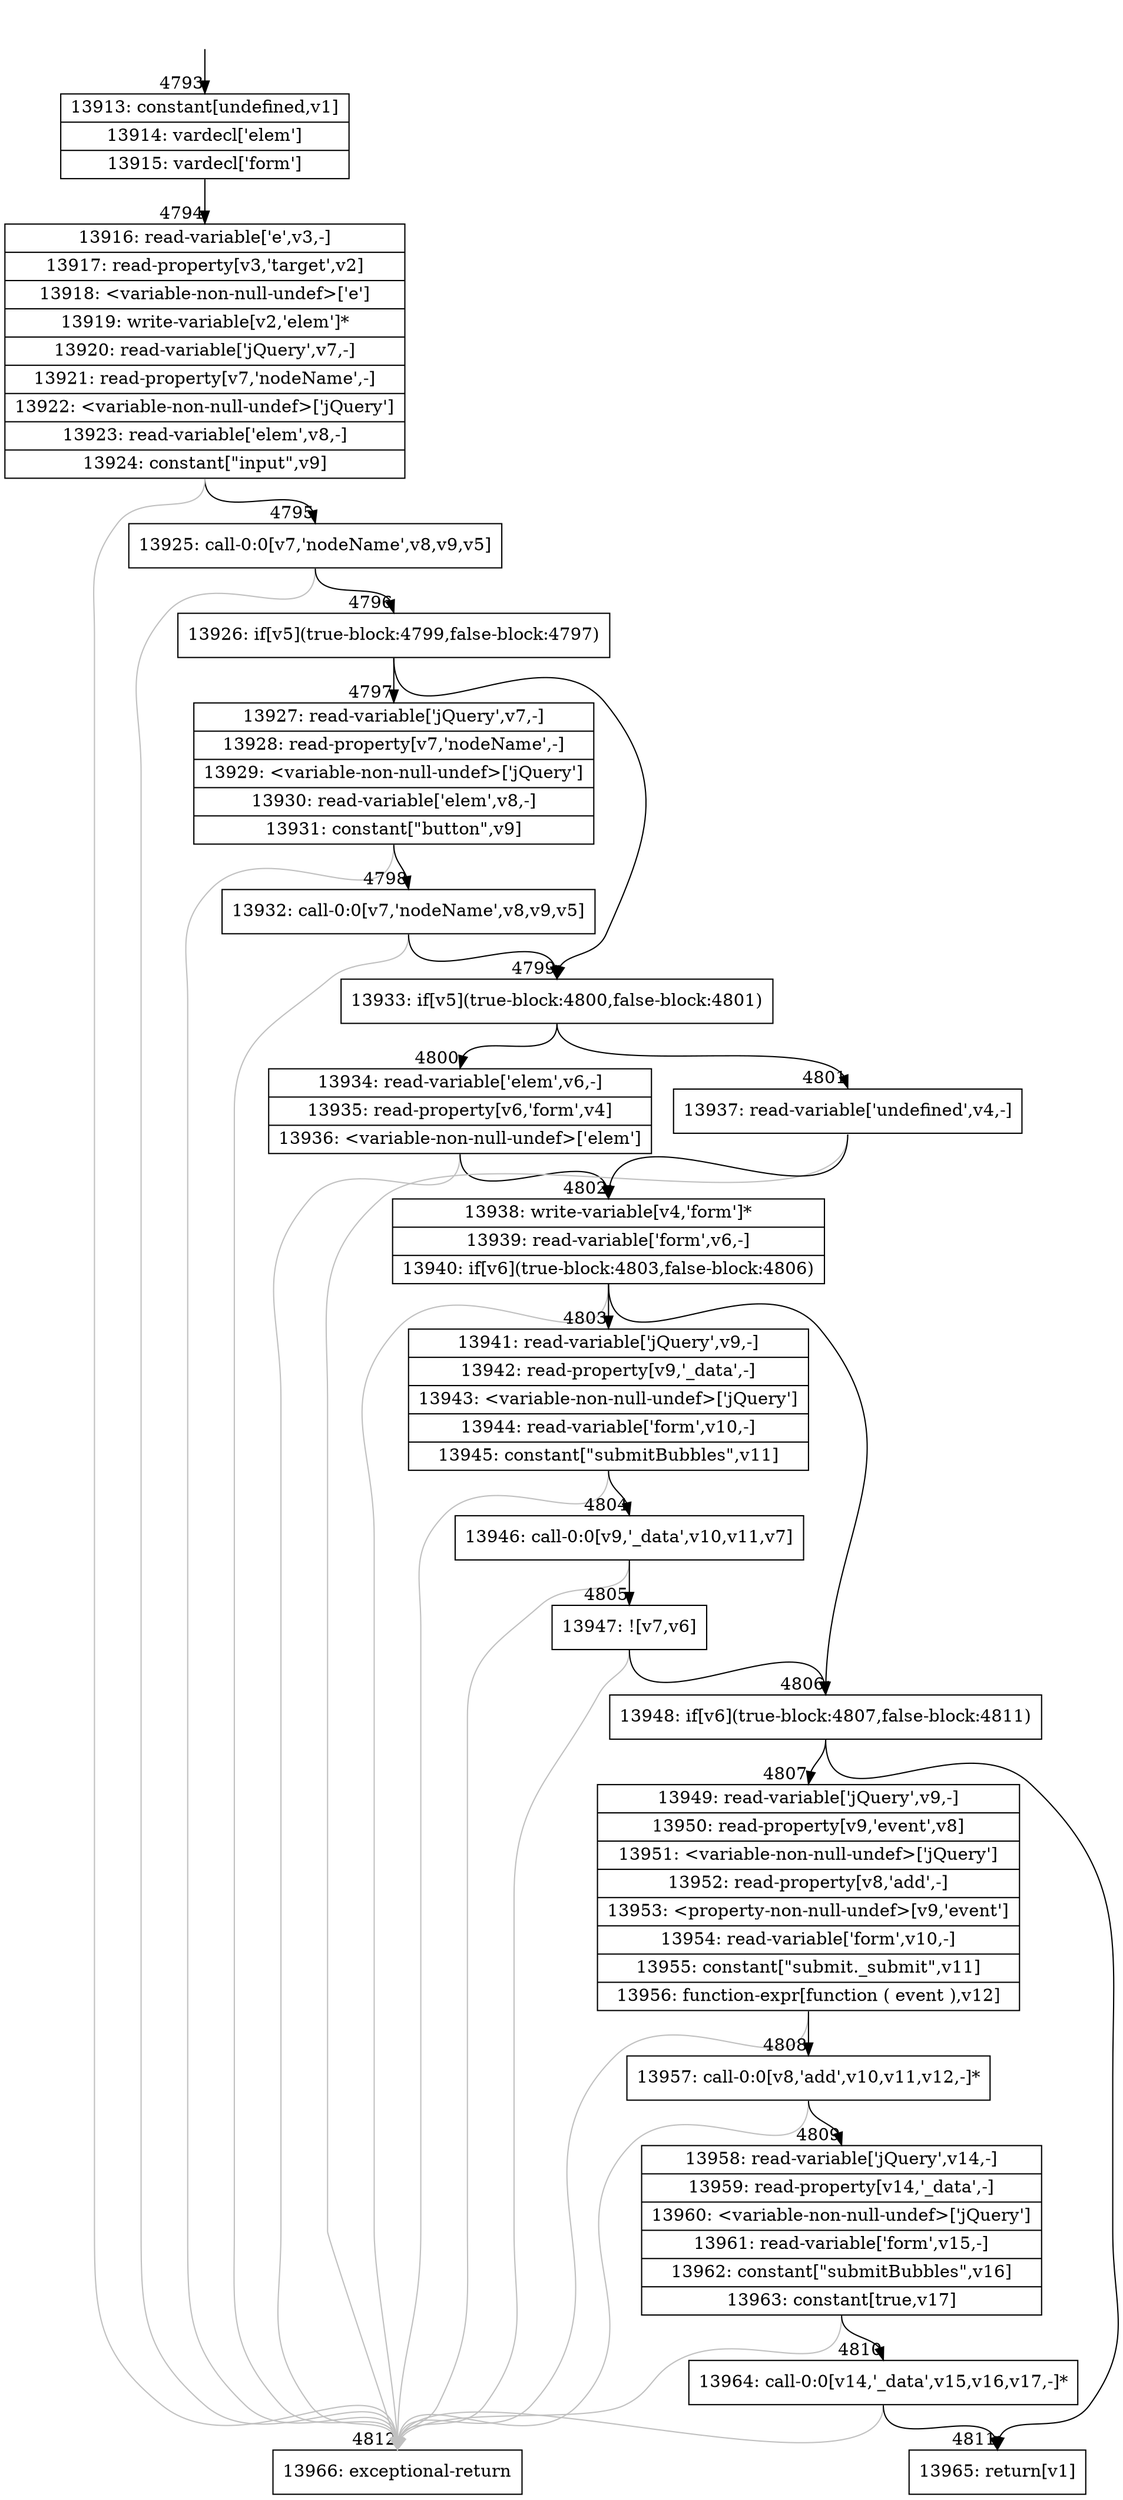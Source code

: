 digraph {
rankdir="TD"
BB_entry300[shape=none,label=""];
BB_entry300 -> BB4793 [tailport=s, headport=n, headlabel="    4793"]
BB4793 [shape=record label="{13913: constant[undefined,v1]|13914: vardecl['elem']|13915: vardecl['form']}" ] 
BB4793 -> BB4794 [tailport=s, headport=n, headlabel="      4794"]
BB4794 [shape=record label="{13916: read-variable['e',v3,-]|13917: read-property[v3,'target',v2]|13918: \<variable-non-null-undef\>['e']|13919: write-variable[v2,'elem']*|13920: read-variable['jQuery',v7,-]|13921: read-property[v7,'nodeName',-]|13922: \<variable-non-null-undef\>['jQuery']|13923: read-variable['elem',v8,-]|13924: constant[\"input\",v9]}" ] 
BB4794 -> BB4795 [tailport=s, headport=n, headlabel="      4795"]
BB4794 -> BB4812 [tailport=s, headport=n, color=gray, headlabel="      4812"]
BB4795 [shape=record label="{13925: call-0:0[v7,'nodeName',v8,v9,v5]}" ] 
BB4795 -> BB4796 [tailport=s, headport=n, headlabel="      4796"]
BB4795 -> BB4812 [tailport=s, headport=n, color=gray]
BB4796 [shape=record label="{13926: if[v5](true-block:4799,false-block:4797)}" ] 
BB4796 -> BB4799 [tailport=s, headport=n, headlabel="      4799"]
BB4796 -> BB4797 [tailport=s, headport=n, headlabel="      4797"]
BB4797 [shape=record label="{13927: read-variable['jQuery',v7,-]|13928: read-property[v7,'nodeName',-]|13929: \<variable-non-null-undef\>['jQuery']|13930: read-variable['elem',v8,-]|13931: constant[\"button\",v9]}" ] 
BB4797 -> BB4798 [tailport=s, headport=n, headlabel="      4798"]
BB4797 -> BB4812 [tailport=s, headport=n, color=gray]
BB4798 [shape=record label="{13932: call-0:0[v7,'nodeName',v8,v9,v5]}" ] 
BB4798 -> BB4799 [tailport=s, headport=n]
BB4798 -> BB4812 [tailport=s, headport=n, color=gray]
BB4799 [shape=record label="{13933: if[v5](true-block:4800,false-block:4801)}" ] 
BB4799 -> BB4800 [tailport=s, headport=n, headlabel="      4800"]
BB4799 -> BB4801 [tailport=s, headport=n, headlabel="      4801"]
BB4800 [shape=record label="{13934: read-variable['elem',v6,-]|13935: read-property[v6,'form',v4]|13936: \<variable-non-null-undef\>['elem']}" ] 
BB4800 -> BB4802 [tailport=s, headport=n, headlabel="      4802"]
BB4800 -> BB4812 [tailport=s, headport=n, color=gray]
BB4801 [shape=record label="{13937: read-variable['undefined',v4,-]}" ] 
BB4801 -> BB4802 [tailport=s, headport=n]
BB4801 -> BB4812 [tailport=s, headport=n, color=gray]
BB4802 [shape=record label="{13938: write-variable[v4,'form']*|13939: read-variable['form',v6,-]|13940: if[v6](true-block:4803,false-block:4806)}" ] 
BB4802 -> BB4806 [tailport=s, headport=n, headlabel="      4806"]
BB4802 -> BB4803 [tailport=s, headport=n, headlabel="      4803"]
BB4802 -> BB4812 [tailport=s, headport=n, color=gray]
BB4803 [shape=record label="{13941: read-variable['jQuery',v9,-]|13942: read-property[v9,'_data',-]|13943: \<variable-non-null-undef\>['jQuery']|13944: read-variable['form',v10,-]|13945: constant[\"submitBubbles\",v11]}" ] 
BB4803 -> BB4804 [tailport=s, headport=n, headlabel="      4804"]
BB4803 -> BB4812 [tailport=s, headport=n, color=gray]
BB4804 [shape=record label="{13946: call-0:0[v9,'_data',v10,v11,v7]}" ] 
BB4804 -> BB4805 [tailport=s, headport=n, headlabel="      4805"]
BB4804 -> BB4812 [tailport=s, headport=n, color=gray]
BB4805 [shape=record label="{13947: ![v7,v6]}" ] 
BB4805 -> BB4806 [tailport=s, headport=n]
BB4805 -> BB4812 [tailport=s, headport=n, color=gray]
BB4806 [shape=record label="{13948: if[v6](true-block:4807,false-block:4811)}" ] 
BB4806 -> BB4807 [tailport=s, headport=n, headlabel="      4807"]
BB4806 -> BB4811 [tailport=s, headport=n, headlabel="      4811"]
BB4807 [shape=record label="{13949: read-variable['jQuery',v9,-]|13950: read-property[v9,'event',v8]|13951: \<variable-non-null-undef\>['jQuery']|13952: read-property[v8,'add',-]|13953: \<property-non-null-undef\>[v9,'event']|13954: read-variable['form',v10,-]|13955: constant[\"submit._submit\",v11]|13956: function-expr[function ( event ),v12]}" ] 
BB4807 -> BB4808 [tailport=s, headport=n, headlabel="      4808"]
BB4807 -> BB4812 [tailport=s, headport=n, color=gray]
BB4808 [shape=record label="{13957: call-0:0[v8,'add',v10,v11,v12,-]*}" ] 
BB4808 -> BB4809 [tailport=s, headport=n, headlabel="      4809"]
BB4808 -> BB4812 [tailport=s, headport=n, color=gray]
BB4809 [shape=record label="{13958: read-variable['jQuery',v14,-]|13959: read-property[v14,'_data',-]|13960: \<variable-non-null-undef\>['jQuery']|13961: read-variable['form',v15,-]|13962: constant[\"submitBubbles\",v16]|13963: constant[true,v17]}" ] 
BB4809 -> BB4810 [tailport=s, headport=n, headlabel="      4810"]
BB4809 -> BB4812 [tailport=s, headport=n, color=gray]
BB4810 [shape=record label="{13964: call-0:0[v14,'_data',v15,v16,v17,-]*}" ] 
BB4810 -> BB4811 [tailport=s, headport=n]
BB4810 -> BB4812 [tailport=s, headport=n, color=gray]
BB4811 [shape=record label="{13965: return[v1]}" ] 
BB4812 [shape=record label="{13966: exceptional-return}" ] 
}
